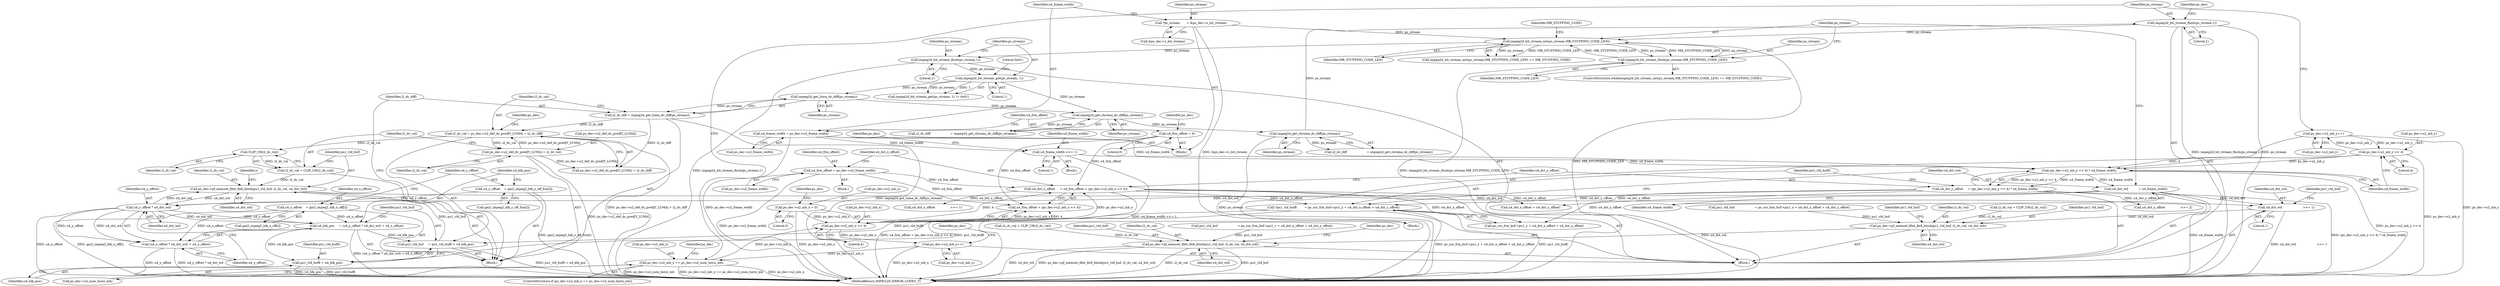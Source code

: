 digraph "1_Android_ffab15eb80630dc799eb410855c93525b75233c3_1@API" {
"1000280" [label="(Call,ps_dec->pf_memset_8bit_8x8_block(pu1_vld_buf, i2_dc_val, u4_dst_wd))"];
"1000251" [label="(Call,pu1_vld_buf     = pu1_vld_buf8 + u4_blk_pos)"];
"1000192" [label="(Call,*pu1_vld_buf8        = ps_cur_frm_buf->pu1_y + u4_dst_x_offset + u4_dst_y_offset)"];
"1000172" [label="(Call,u4_dst_x_offset     = u4_frm_offset + (ps_dec->u2_mb_x << 4))"];
"1000140" [label="(Call,u4_frm_offset = 0)"];
"1000160" [label="(Call,u4_frm_offset = ps_dec->u2_frame_width)"];
"1000176" [label="(Call,ps_dec->u2_mb_x << 4)"];
"1000400" [label="(Call,ps_dec->u2_mb_x = 0)"];
"1000392" [label="(Call,ps_dec->u2_mb_x == ps_dec->u2_num_horiz_mb)"];
"1000371" [label="(Call,ps_dec->u2_mb_x++)"];
"1000182" [label="(Call,u4_dst_y_offset     = (ps_dec->u2_mb_y << 4) * u4_frame_width)"];
"1000184" [label="(Call,(ps_dec->u2_mb_y << 4) * u4_frame_width)"];
"1000185" [label="(Call,ps_dec->u2_mb_y << 4)"];
"1000405" [label="(Call,ps_dec->u2_mb_y++)"];
"1000150" [label="(Call,u4_frame_width <<= 1)"];
"1000134" [label="(Call,u4_frame_width = ps_dec->u2_frame_width)"];
"1000244" [label="(Call,u4_blk_pos     = (u4_y_offset * u4_dst_wd) + u4_x_offset)"];
"1000247" [label="(Call,u4_y_offset * u4_dst_wd)"];
"1000239" [label="(Call,u4_y_offset    = gai2_impeg2_blk_y_off_frm[i])"];
"1000202" [label="(Call,u4_dst_wd           = u4_frame_width)"];
"1000280" [label="(Call,ps_dec->pf_memset_8bit_8x8_block(pu1_vld_buf, i2_dc_val, u4_dst_wd))"];
"1000276" [label="(Call,i2_dc_val = CLIP_U8(i2_dc_val))"];
"1000278" [label="(Call,CLIP_U8(i2_dc_val))"];
"1000260" [label="(Call,i2_dc_val = ps_dec->u2_def_dc_pred[Y_LUMA] + i2_dc_diff)"];
"1000269" [label="(Call,ps_dec->u2_def_dc_pred[Y_LUMA] = i2_dc_val)"];
"1000256" [label="(Call,i2_dc_diff = impeg2d_get_luma_dc_diff(ps_stream))"];
"1000258" [label="(Call,impeg2d_get_luma_dc_diff(ps_stream))"];
"1000219" [label="(Call,impeg2d_bit_stream_get(ps_stream, 1))"];
"1000214" [label="(Call,impeg2d_bit_stream_flush(ps_stream,1))"];
"1000207" [label="(Call,impeg2d_bit_stream_nxt(ps_stream,MB_STUFFING_CODE_LEN))"];
"1000125" [label="(Call,*ps_stream       = &ps_dec->s_bit_stream)"];
"1000409" [label="(Call,impeg2d_bit_stream_flush(ps_stream,1))"];
"1000341" [label="(Call,impeg2d_get_chroma_dc_diff(ps_stream))"];
"1000304" [label="(Call,impeg2d_get_chroma_dc_diff(ps_stream))"];
"1000211" [label="(Call,impeg2d_bit_stream_flush(ps_stream,MB_STUFFING_CODE_LEN))"];
"1000234" [label="(Call,u4_x_offset    = gai2_impeg2_blk_x_off[i])"];
"1000290" [label="(Call,u4_dst_wd                      >>= 1)"];
"1000326" [label="(Call,ps_dec->pf_memset_8bit_8x8_block(pu1_vld_buf, i2_dc_val, u4_dst_wd))"];
"1000363" [label="(Call,ps_dec->pf_memset_8bit_8x8_block(pu1_vld_buf, i2_dc_val, u4_dst_wd))"];
"1000253" [label="(Call,pu1_vld_buf8 + u4_blk_pos)"];
"1000246" [label="(Call,(u4_y_offset * u4_dst_wd) + u4_x_offset)"];
"1000193" [label="(Identifier,pu1_vld_buf8)"];
"1000160" [label="(Call,u4_frm_offset = ps_dec->u2_frame_width)"];
"1000173" [label="(Identifier,u4_dst_x_offset)"];
"1000430" [label="(MethodReturn,IMPEG2D_ERROR_CODES_T)"];
"1000404" [label="(Literal,0)"];
"1000365" [label="(Identifier,i2_dc_val)"];
"1000222" [label="(Literal,0x01)"];
"1000396" [label="(Call,ps_dec->u2_num_horiz_mb)"];
"1000372" [label="(Call,ps_dec->u2_mb_x)"];
"1000216" [label="(Literal,1)"];
"1000341" [label="(Call,impeg2d_get_chroma_dc_diff(ps_stream))"];
"1000174" [label="(Call,u4_frm_offset + (ps_dec->u2_mb_x << 4))"];
"1000269" [label="(Call,ps_dec->u2_def_dc_pred[Y_LUMA] = i2_dc_val)"];
"1000328" [label="(Identifier,i2_dc_val)"];
"1000287" [label="(Call,u4_dst_y_offset                >>= 2)"];
"1000401" [label="(Call,ps_dec->u2_mb_x)"];
"1000149" [label="(Block,)"];
"1000258" [label="(Call,impeg2d_get_luma_dc_diff(ps_stream))"];
"1000329" [label="(Identifier,u4_dst_wd)"];
"1000220" [label="(Identifier,ps_stream)"];
"1000214" [label="(Call,impeg2d_bit_stream_flush(ps_stream,1))"];
"1000291" [label="(Identifier,u4_dst_wd)"];
"1000280" [label="(Call,ps_dec->pf_memset_8bit_8x8_block(pu1_vld_buf, i2_dc_val, u4_dst_wd))"];
"1000392" [label="(Call,ps_dec->u2_mb_x == ps_dec->u2_num_horiz_mb)"];
"1000330" [label="(Call,pu1_vld_buf                     = ps_cur_frm_buf->pu1_v + u4_dst_x_offset + u4_dst_y_offset)"];
"1000186" [label="(Call,ps_dec->u2_mb_y)"];
"1000206" [label="(Call,impeg2d_bit_stream_nxt(ps_stream,MB_STUFFING_CODE_LEN) == MB_STUFFING_CODE)"];
"1000159" [label="(Block,)"];
"1000215" [label="(Identifier,ps_stream)"];
"1000363" [label="(Call,ps_dec->pf_memset_8bit_8x8_block(pu1_vld_buf, i2_dc_val, u4_dst_wd))"];
"1000402" [label="(Identifier,ps_dec)"];
"1000208" [label="(Identifier,ps_stream)"];
"1000194" [label="(Call,ps_cur_frm_buf->pu1_y + u4_dst_x_offset + u4_dst_y_offset)"];
"1000270" [label="(Call,ps_dec->u2_def_dc_pred[Y_LUMA])"];
"1000236" [label="(Call,gai2_impeg2_blk_x_off[i])"];
"1000253" [label="(Call,pu1_vld_buf8 + u4_blk_pos)"];
"1000302" [label="(Call,i2_dc_diff                     = impeg2d_get_chroma_dc_diff(ps_stream))"];
"1000251" [label="(Call,pu1_vld_buf     = pu1_vld_buf8 + u4_blk_pos)"];
"1000272" [label="(Identifier,ps_dec)"];
"1000126" [label="(Identifier,ps_stream)"];
"1000152" [label="(Literal,1)"];
"1000411" [label="(Literal,1)"];
"1000262" [label="(Call,ps_dec->u2_def_dc_pred[Y_LUMA] + i2_dc_diff)"];
"1000190" [label="(Identifier,u4_frame_width)"];
"1000235" [label="(Identifier,u4_x_offset)"];
"1000256" [label="(Call,i2_dc_diff = impeg2d_get_luma_dc_diff(ps_stream))"];
"1000283" [label="(Identifier,u4_dst_wd)"];
"1000304" [label="(Call,impeg2d_get_chroma_dc_diff(ps_stream))"];
"1000213" [label="(Identifier,MB_STUFFING_CODE_LEN)"];
"1000156" [label="(Identifier,ps_dec)"];
"1000284" [label="(Call,u4_dst_x_offset                >>= 1)"];
"1000134" [label="(Call,u4_frame_width = ps_dec->u2_frame_width)"];
"1000405" [label="(Call,ps_dec->u2_mb_y++)"];
"1000391" [label="(ControlStructure,if (ps_dec->u2_mb_x == ps_dec->u2_num_horiz_mb))"];
"1000184" [label="(Call,(ps_dec->u2_mb_y << 4) * u4_frame_width)"];
"1000140" [label="(Call,u4_frm_offset = 0)"];
"1000257" [label="(Identifier,i2_dc_diff)"];
"1000250" [label="(Identifier,u4_x_offset)"];
"1000161" [label="(Identifier,u4_frm_offset)"];
"1000189" [label="(Literal,4)"];
"1000249" [label="(Identifier,u4_dst_wd)"];
"1000212" [label="(Identifier,ps_stream)"];
"1000141" [label="(Identifier,u4_frm_offset)"];
"1000239" [label="(Call,u4_y_offset    = gai2_impeg2_blk_y_off_frm[i])"];
"1000400" [label="(Call,ps_dec->u2_mb_x = 0)"];
"1000281" [label="(Identifier,pu1_vld_buf)"];
"1000218" [label="(Call,impeg2d_bit_stream_get(ps_stream, 1) != 0x01)"];
"1000322" [label="(Call,i2_dc_val = CLIP_U8(i2_dc_val))"];
"1000192" [label="(Call,*pu1_vld_buf8        = ps_cur_frm_buf->pu1_y + u4_dst_x_offset + u4_dst_y_offset)"];
"1000221" [label="(Literal,1)"];
"1000276" [label="(Call,i2_dc_val = CLIP_U8(i2_dc_val))"];
"1000136" [label="(Call,ps_dec->u2_frame_width)"];
"1000151" [label="(Identifier,u4_frame_width)"];
"1000327" [label="(Identifier,pu1_vld_buf)"];
"1000177" [label="(Call,ps_dec->u2_mb_x)"];
"1000255" [label="(Identifier,u4_blk_pos)"];
"1000260" [label="(Call,i2_dc_val = ps_dec->u2_def_dc_pred[Y_LUMA] + i2_dc_diff)"];
"1000244" [label="(Call,u4_blk_pos     = (u4_y_offset * u4_dst_wd) + u4_x_offset)"];
"1000277" [label="(Identifier,i2_dc_val)"];
"1000241" [label="(Call,gai2_impeg2_blk_y_off_frm[i])"];
"1000210" [label="(Identifier,MB_STUFFING_CODE)"];
"1000233" [label="(Block,)"];
"1000366" [label="(Identifier,u4_dst_wd)"];
"1000219" [label="(Call,impeg2d_bit_stream_get(ps_stream, 1))"];
"1000207" [label="(Call,impeg2d_bit_stream_nxt(ps_stream,MB_STUFFING_CODE_LEN))"];
"1000232" [label="(Identifier,i)"];
"1000246" [label="(Call,(u4_y_offset * u4_dst_wd) + u4_x_offset)"];
"1000162" [label="(Call,ps_dec->u2_frame_width)"];
"1000202" [label="(Call,u4_dst_wd           = u4_frame_width)"];
"1000369" [label="(Identifier,ps_dec)"];
"1000275" [label="(Identifier,i2_dc_val)"];
"1000305" [label="(Identifier,ps_stream)"];
"1000379" [label="(Identifier,ps_dec)"];
"1000371" [label="(Call,ps_dec->u2_mb_x++)"];
"1000150" [label="(Call,u4_frame_width <<= 1)"];
"1000125" [label="(Call,*ps_stream       = &ps_dec->s_bit_stream)"];
"1000245" [label="(Identifier,u4_blk_pos)"];
"1000290" [label="(Call,u4_dst_wd                      >>= 1)"];
"1000172" [label="(Call,u4_dst_x_offset     = u4_frm_offset + (ps_dec->u2_mb_x << 4))"];
"1000182" [label="(Call,u4_dst_y_offset     = (ps_dec->u2_mb_y << 4) * u4_frame_width)"];
"1000293" [label="(Call,pu1_vld_buf                     = ps_cur_frm_buf->pu1_u + u4_dst_x_offset + u4_dst_y_offset)"];
"1000204" [label="(Identifier,u4_frame_width)"];
"1000183" [label="(Identifier,u4_dst_y_offset)"];
"1000198" [label="(Call,u4_dst_x_offset + u4_dst_y_offset)"];
"1000247" [label="(Call,u4_y_offset * u4_dst_wd)"];
"1000359" [label="(Call,i2_dc_val = CLIP_U8(i2_dc_val))"];
"1000127" [label="(Call,&ps_dec->s_bit_stream)"];
"1000234" [label="(Call,u4_x_offset    = gai2_impeg2_blk_x_off[i])"];
"1000203" [label="(Identifier,u4_dst_wd)"];
"1000185" [label="(Call,ps_dec->u2_mb_y << 4)"];
"1000407" [label="(Identifier,ps_dec)"];
"1000294" [label="(Identifier,pu1_vld_buf)"];
"1000180" [label="(Literal,4)"];
"1000248" [label="(Identifier,u4_y_offset)"];
"1000292" [label="(Literal,1)"];
"1000240" [label="(Identifier,u4_y_offset)"];
"1000399" [label="(Block,)"];
"1000415" [label="(Identifier,ps_dec)"];
"1000326" [label="(Call,ps_dec->pf_memset_8bit_8x8_block(pu1_vld_buf, i2_dc_val, u4_dst_wd))"];
"1000254" [label="(Identifier,pu1_vld_buf8)"];
"1000339" [label="(Call,i2_dc_diff                     = impeg2d_get_chroma_dc_diff(ps_stream))"];
"1000282" [label="(Identifier,i2_dc_val)"];
"1000342" [label="(Identifier,ps_stream)"];
"1000393" [label="(Call,ps_dec->u2_mb_x)"];
"1000409" [label="(Call,impeg2d_bit_stream_flush(ps_stream,1))"];
"1000410" [label="(Identifier,ps_stream)"];
"1000406" [label="(Call,ps_dec->u2_mb_y)"];
"1000331" [label="(Identifier,pu1_vld_buf)"];
"1000364" [label="(Identifier,pu1_vld_buf)"];
"1000278" [label="(Call,CLIP_U8(i2_dc_val))"];
"1000142" [label="(Literal,0)"];
"1000176" [label="(Call,ps_dec->u2_mb_x << 4)"];
"1000279" [label="(Identifier,i2_dc_val)"];
"1000261" [label="(Identifier,i2_dc_val)"];
"1000205" [label="(ControlStructure,while(impeg2d_bit_stream_nxt(ps_stream,MB_STUFFING_CODE_LEN) == MB_STUFFING_CODE))"];
"1000252" [label="(Identifier,pu1_vld_buf)"];
"1000211" [label="(Call,impeg2d_bit_stream_flush(ps_stream,MB_STUFFING_CODE_LEN))"];
"1000146" [label="(Identifier,ps_dec)"];
"1000259" [label="(Identifier,ps_stream)"];
"1000115" [label="(Block,)"];
"1000209" [label="(Identifier,MB_STUFFING_CODE_LEN)"];
"1000166" [label="(Block,)"];
"1000135" [label="(Identifier,u4_frame_width)"];
"1000280" -> "1000233"  [label="AST: "];
"1000280" -> "1000283"  [label="CFG: "];
"1000281" -> "1000280"  [label="AST: "];
"1000282" -> "1000280"  [label="AST: "];
"1000283" -> "1000280"  [label="AST: "];
"1000232" -> "1000280"  [label="CFG: "];
"1000280" -> "1000247"  [label="DDG: u4_dst_wd"];
"1000251" -> "1000280"  [label="DDG: pu1_vld_buf"];
"1000276" -> "1000280"  [label="DDG: i2_dc_val"];
"1000247" -> "1000280"  [label="DDG: u4_dst_wd"];
"1000280" -> "1000290"  [label="DDG: u4_dst_wd"];
"1000251" -> "1000233"  [label="AST: "];
"1000251" -> "1000253"  [label="CFG: "];
"1000252" -> "1000251"  [label="AST: "];
"1000253" -> "1000251"  [label="AST: "];
"1000257" -> "1000251"  [label="CFG: "];
"1000251" -> "1000430"  [label="DDG: pu1_vld_buf8 + u4_blk_pos"];
"1000192" -> "1000251"  [label="DDG: pu1_vld_buf8"];
"1000244" -> "1000251"  [label="DDG: u4_blk_pos"];
"1000192" -> "1000166"  [label="AST: "];
"1000192" -> "1000194"  [label="CFG: "];
"1000193" -> "1000192"  [label="AST: "];
"1000194" -> "1000192"  [label="AST: "];
"1000203" -> "1000192"  [label="CFG: "];
"1000192" -> "1000430"  [label="DDG: ps_cur_frm_buf->pu1_y + u4_dst_x_offset + u4_dst_y_offset"];
"1000192" -> "1000430"  [label="DDG: pu1_vld_buf8"];
"1000172" -> "1000192"  [label="DDG: u4_dst_x_offset"];
"1000182" -> "1000192"  [label="DDG: u4_dst_y_offset"];
"1000192" -> "1000253"  [label="DDG: pu1_vld_buf8"];
"1000172" -> "1000166"  [label="AST: "];
"1000172" -> "1000174"  [label="CFG: "];
"1000173" -> "1000172"  [label="AST: "];
"1000174" -> "1000172"  [label="AST: "];
"1000183" -> "1000172"  [label="CFG: "];
"1000172" -> "1000430"  [label="DDG: u4_frm_offset + (ps_dec->u2_mb_x << 4)"];
"1000140" -> "1000172"  [label="DDG: u4_frm_offset"];
"1000160" -> "1000172"  [label="DDG: u4_frm_offset"];
"1000176" -> "1000172"  [label="DDG: ps_dec->u2_mb_x"];
"1000176" -> "1000172"  [label="DDG: 4"];
"1000172" -> "1000194"  [label="DDG: u4_dst_x_offset"];
"1000172" -> "1000198"  [label="DDG: u4_dst_x_offset"];
"1000172" -> "1000284"  [label="DDG: u4_dst_x_offset"];
"1000140" -> "1000115"  [label="AST: "];
"1000140" -> "1000142"  [label="CFG: "];
"1000141" -> "1000140"  [label="AST: "];
"1000142" -> "1000140"  [label="AST: "];
"1000146" -> "1000140"  [label="CFG: "];
"1000140" -> "1000174"  [label="DDG: u4_frm_offset"];
"1000160" -> "1000159"  [label="AST: "];
"1000160" -> "1000162"  [label="CFG: "];
"1000161" -> "1000160"  [label="AST: "];
"1000162" -> "1000160"  [label="AST: "];
"1000173" -> "1000160"  [label="CFG: "];
"1000160" -> "1000430"  [label="DDG: ps_dec->u2_frame_width"];
"1000160" -> "1000174"  [label="DDG: u4_frm_offset"];
"1000176" -> "1000174"  [label="AST: "];
"1000176" -> "1000180"  [label="CFG: "];
"1000177" -> "1000176"  [label="AST: "];
"1000180" -> "1000176"  [label="AST: "];
"1000174" -> "1000176"  [label="CFG: "];
"1000176" -> "1000174"  [label="DDG: ps_dec->u2_mb_x"];
"1000176" -> "1000174"  [label="DDG: 4"];
"1000400" -> "1000176"  [label="DDG: ps_dec->u2_mb_x"];
"1000392" -> "1000176"  [label="DDG: ps_dec->u2_mb_x"];
"1000176" -> "1000371"  [label="DDG: ps_dec->u2_mb_x"];
"1000400" -> "1000399"  [label="AST: "];
"1000400" -> "1000404"  [label="CFG: "];
"1000401" -> "1000400"  [label="AST: "];
"1000404" -> "1000400"  [label="AST: "];
"1000407" -> "1000400"  [label="CFG: "];
"1000400" -> "1000430"  [label="DDG: ps_dec->u2_mb_x"];
"1000392" -> "1000391"  [label="AST: "];
"1000392" -> "1000396"  [label="CFG: "];
"1000393" -> "1000392"  [label="AST: "];
"1000396" -> "1000392"  [label="AST: "];
"1000402" -> "1000392"  [label="CFG: "];
"1000410" -> "1000392"  [label="CFG: "];
"1000392" -> "1000430"  [label="DDG: ps_dec->u2_num_horiz_mb"];
"1000392" -> "1000430"  [label="DDG: ps_dec->u2_mb_x == ps_dec->u2_num_horiz_mb"];
"1000392" -> "1000430"  [label="DDG: ps_dec->u2_mb_x"];
"1000371" -> "1000392"  [label="DDG: ps_dec->u2_mb_x"];
"1000371" -> "1000166"  [label="AST: "];
"1000371" -> "1000372"  [label="CFG: "];
"1000372" -> "1000371"  [label="AST: "];
"1000379" -> "1000371"  [label="CFG: "];
"1000371" -> "1000430"  [label="DDG: ps_dec->u2_mb_x"];
"1000182" -> "1000166"  [label="AST: "];
"1000182" -> "1000184"  [label="CFG: "];
"1000183" -> "1000182"  [label="AST: "];
"1000184" -> "1000182"  [label="AST: "];
"1000193" -> "1000182"  [label="CFG: "];
"1000182" -> "1000430"  [label="DDG: (ps_dec->u2_mb_y << 4) * u4_frame_width"];
"1000184" -> "1000182"  [label="DDG: ps_dec->u2_mb_y << 4"];
"1000184" -> "1000182"  [label="DDG: u4_frame_width"];
"1000182" -> "1000194"  [label="DDG: u4_dst_y_offset"];
"1000182" -> "1000198"  [label="DDG: u4_dst_y_offset"];
"1000182" -> "1000287"  [label="DDG: u4_dst_y_offset"];
"1000184" -> "1000190"  [label="CFG: "];
"1000185" -> "1000184"  [label="AST: "];
"1000190" -> "1000184"  [label="AST: "];
"1000184" -> "1000430"  [label="DDG: ps_dec->u2_mb_y << 4"];
"1000185" -> "1000184"  [label="DDG: ps_dec->u2_mb_y"];
"1000185" -> "1000184"  [label="DDG: 4"];
"1000150" -> "1000184"  [label="DDG: u4_frame_width"];
"1000134" -> "1000184"  [label="DDG: u4_frame_width"];
"1000184" -> "1000202"  [label="DDG: u4_frame_width"];
"1000185" -> "1000189"  [label="CFG: "];
"1000186" -> "1000185"  [label="AST: "];
"1000189" -> "1000185"  [label="AST: "];
"1000190" -> "1000185"  [label="CFG: "];
"1000185" -> "1000430"  [label="DDG: ps_dec->u2_mb_y"];
"1000405" -> "1000185"  [label="DDG: ps_dec->u2_mb_y"];
"1000185" -> "1000405"  [label="DDG: ps_dec->u2_mb_y"];
"1000405" -> "1000399"  [label="AST: "];
"1000405" -> "1000406"  [label="CFG: "];
"1000406" -> "1000405"  [label="AST: "];
"1000410" -> "1000405"  [label="CFG: "];
"1000405" -> "1000430"  [label="DDG: ps_dec->u2_mb_y"];
"1000150" -> "1000149"  [label="AST: "];
"1000150" -> "1000152"  [label="CFG: "];
"1000151" -> "1000150"  [label="AST: "];
"1000152" -> "1000150"  [label="AST: "];
"1000156" -> "1000150"  [label="CFG: "];
"1000150" -> "1000430"  [label="DDG: u4_frame_width <<= 1"];
"1000134" -> "1000150"  [label="DDG: u4_frame_width"];
"1000134" -> "1000115"  [label="AST: "];
"1000134" -> "1000136"  [label="CFG: "];
"1000135" -> "1000134"  [label="AST: "];
"1000136" -> "1000134"  [label="AST: "];
"1000141" -> "1000134"  [label="CFG: "];
"1000134" -> "1000430"  [label="DDG: ps_dec->u2_frame_width"];
"1000244" -> "1000233"  [label="AST: "];
"1000244" -> "1000246"  [label="CFG: "];
"1000245" -> "1000244"  [label="AST: "];
"1000246" -> "1000244"  [label="AST: "];
"1000252" -> "1000244"  [label="CFG: "];
"1000244" -> "1000430"  [label="DDG: (u4_y_offset * u4_dst_wd) + u4_x_offset"];
"1000247" -> "1000244"  [label="DDG: u4_y_offset"];
"1000247" -> "1000244"  [label="DDG: u4_dst_wd"];
"1000234" -> "1000244"  [label="DDG: u4_x_offset"];
"1000244" -> "1000253"  [label="DDG: u4_blk_pos"];
"1000247" -> "1000246"  [label="AST: "];
"1000247" -> "1000249"  [label="CFG: "];
"1000248" -> "1000247"  [label="AST: "];
"1000249" -> "1000247"  [label="AST: "];
"1000250" -> "1000247"  [label="CFG: "];
"1000247" -> "1000430"  [label="DDG: u4_y_offset"];
"1000247" -> "1000246"  [label="DDG: u4_y_offset"];
"1000247" -> "1000246"  [label="DDG: u4_dst_wd"];
"1000239" -> "1000247"  [label="DDG: u4_y_offset"];
"1000202" -> "1000247"  [label="DDG: u4_dst_wd"];
"1000239" -> "1000233"  [label="AST: "];
"1000239" -> "1000241"  [label="CFG: "];
"1000240" -> "1000239"  [label="AST: "];
"1000241" -> "1000239"  [label="AST: "];
"1000245" -> "1000239"  [label="CFG: "];
"1000239" -> "1000430"  [label="DDG: gai2_impeg2_blk_y_off_frm[i]"];
"1000202" -> "1000166"  [label="AST: "];
"1000202" -> "1000204"  [label="CFG: "];
"1000203" -> "1000202"  [label="AST: "];
"1000204" -> "1000202"  [label="AST: "];
"1000208" -> "1000202"  [label="CFG: "];
"1000202" -> "1000430"  [label="DDG: u4_frame_width"];
"1000202" -> "1000290"  [label="DDG: u4_dst_wd"];
"1000276" -> "1000233"  [label="AST: "];
"1000276" -> "1000278"  [label="CFG: "];
"1000277" -> "1000276"  [label="AST: "];
"1000278" -> "1000276"  [label="AST: "];
"1000281" -> "1000276"  [label="CFG: "];
"1000278" -> "1000276"  [label="DDG: i2_dc_val"];
"1000278" -> "1000279"  [label="CFG: "];
"1000279" -> "1000278"  [label="AST: "];
"1000260" -> "1000278"  [label="DDG: i2_dc_val"];
"1000260" -> "1000233"  [label="AST: "];
"1000260" -> "1000262"  [label="CFG: "];
"1000261" -> "1000260"  [label="AST: "];
"1000262" -> "1000260"  [label="AST: "];
"1000272" -> "1000260"  [label="CFG: "];
"1000260" -> "1000430"  [label="DDG: ps_dec->u2_def_dc_pred[Y_LUMA] + i2_dc_diff"];
"1000269" -> "1000260"  [label="DDG: ps_dec->u2_def_dc_pred[Y_LUMA]"];
"1000256" -> "1000260"  [label="DDG: i2_dc_diff"];
"1000260" -> "1000269"  [label="DDG: i2_dc_val"];
"1000269" -> "1000233"  [label="AST: "];
"1000269" -> "1000275"  [label="CFG: "];
"1000270" -> "1000269"  [label="AST: "];
"1000275" -> "1000269"  [label="AST: "];
"1000277" -> "1000269"  [label="CFG: "];
"1000269" -> "1000430"  [label="DDG: ps_dec->u2_def_dc_pred[Y_LUMA]"];
"1000269" -> "1000262"  [label="DDG: ps_dec->u2_def_dc_pred[Y_LUMA]"];
"1000256" -> "1000233"  [label="AST: "];
"1000256" -> "1000258"  [label="CFG: "];
"1000257" -> "1000256"  [label="AST: "];
"1000258" -> "1000256"  [label="AST: "];
"1000261" -> "1000256"  [label="CFG: "];
"1000256" -> "1000430"  [label="DDG: impeg2d_get_luma_dc_diff(ps_stream)"];
"1000258" -> "1000256"  [label="DDG: ps_stream"];
"1000256" -> "1000262"  [label="DDG: i2_dc_diff"];
"1000258" -> "1000259"  [label="CFG: "];
"1000259" -> "1000258"  [label="AST: "];
"1000219" -> "1000258"  [label="DDG: ps_stream"];
"1000258" -> "1000304"  [label="DDG: ps_stream"];
"1000219" -> "1000218"  [label="AST: "];
"1000219" -> "1000221"  [label="CFG: "];
"1000220" -> "1000219"  [label="AST: "];
"1000221" -> "1000219"  [label="AST: "];
"1000222" -> "1000219"  [label="CFG: "];
"1000219" -> "1000218"  [label="DDG: ps_stream"];
"1000219" -> "1000218"  [label="DDG: 1"];
"1000214" -> "1000219"  [label="DDG: ps_stream"];
"1000219" -> "1000304"  [label="DDG: ps_stream"];
"1000214" -> "1000166"  [label="AST: "];
"1000214" -> "1000216"  [label="CFG: "];
"1000215" -> "1000214"  [label="AST: "];
"1000216" -> "1000214"  [label="AST: "];
"1000220" -> "1000214"  [label="CFG: "];
"1000214" -> "1000430"  [label="DDG: impeg2d_bit_stream_flush(ps_stream,1)"];
"1000207" -> "1000214"  [label="DDG: ps_stream"];
"1000207" -> "1000206"  [label="AST: "];
"1000207" -> "1000209"  [label="CFG: "];
"1000208" -> "1000207"  [label="AST: "];
"1000209" -> "1000207"  [label="AST: "];
"1000210" -> "1000207"  [label="CFG: "];
"1000207" -> "1000430"  [label="DDG: MB_STUFFING_CODE_LEN"];
"1000207" -> "1000206"  [label="DDG: ps_stream"];
"1000207" -> "1000206"  [label="DDG: MB_STUFFING_CODE_LEN"];
"1000125" -> "1000207"  [label="DDG: ps_stream"];
"1000409" -> "1000207"  [label="DDG: ps_stream"];
"1000211" -> "1000207"  [label="DDG: ps_stream"];
"1000211" -> "1000207"  [label="DDG: MB_STUFFING_CODE_LEN"];
"1000207" -> "1000211"  [label="DDG: ps_stream"];
"1000207" -> "1000211"  [label="DDG: MB_STUFFING_CODE_LEN"];
"1000125" -> "1000115"  [label="AST: "];
"1000125" -> "1000127"  [label="CFG: "];
"1000126" -> "1000125"  [label="AST: "];
"1000127" -> "1000125"  [label="AST: "];
"1000135" -> "1000125"  [label="CFG: "];
"1000125" -> "1000430"  [label="DDG: &ps_dec->s_bit_stream"];
"1000409" -> "1000166"  [label="AST: "];
"1000409" -> "1000411"  [label="CFG: "];
"1000410" -> "1000409"  [label="AST: "];
"1000411" -> "1000409"  [label="AST: "];
"1000415" -> "1000409"  [label="CFG: "];
"1000409" -> "1000430"  [label="DDG: impeg2d_bit_stream_flush(ps_stream,1)"];
"1000409" -> "1000430"  [label="DDG: ps_stream"];
"1000341" -> "1000409"  [label="DDG: ps_stream"];
"1000341" -> "1000339"  [label="AST: "];
"1000341" -> "1000342"  [label="CFG: "];
"1000342" -> "1000341"  [label="AST: "];
"1000339" -> "1000341"  [label="CFG: "];
"1000341" -> "1000430"  [label="DDG: ps_stream"];
"1000341" -> "1000339"  [label="DDG: ps_stream"];
"1000304" -> "1000341"  [label="DDG: ps_stream"];
"1000304" -> "1000302"  [label="AST: "];
"1000304" -> "1000305"  [label="CFG: "];
"1000305" -> "1000304"  [label="AST: "];
"1000302" -> "1000304"  [label="CFG: "];
"1000304" -> "1000302"  [label="DDG: ps_stream"];
"1000211" -> "1000205"  [label="AST: "];
"1000211" -> "1000213"  [label="CFG: "];
"1000212" -> "1000211"  [label="AST: "];
"1000213" -> "1000211"  [label="AST: "];
"1000208" -> "1000211"  [label="CFG: "];
"1000211" -> "1000430"  [label="DDG: impeg2d_bit_stream_flush(ps_stream,MB_STUFFING_CODE_LEN)"];
"1000234" -> "1000233"  [label="AST: "];
"1000234" -> "1000236"  [label="CFG: "];
"1000235" -> "1000234"  [label="AST: "];
"1000236" -> "1000234"  [label="AST: "];
"1000240" -> "1000234"  [label="CFG: "];
"1000234" -> "1000430"  [label="DDG: gai2_impeg2_blk_x_off[i]"];
"1000234" -> "1000246"  [label="DDG: u4_x_offset"];
"1000290" -> "1000166"  [label="AST: "];
"1000290" -> "1000292"  [label="CFG: "];
"1000291" -> "1000290"  [label="AST: "];
"1000292" -> "1000290"  [label="AST: "];
"1000294" -> "1000290"  [label="CFG: "];
"1000290" -> "1000430"  [label="DDG: u4_dst_wd                      >>= 1"];
"1000290" -> "1000326"  [label="DDG: u4_dst_wd"];
"1000326" -> "1000166"  [label="AST: "];
"1000326" -> "1000329"  [label="CFG: "];
"1000327" -> "1000326"  [label="AST: "];
"1000328" -> "1000326"  [label="AST: "];
"1000329" -> "1000326"  [label="AST: "];
"1000331" -> "1000326"  [label="CFG: "];
"1000293" -> "1000326"  [label="DDG: pu1_vld_buf"];
"1000322" -> "1000326"  [label="DDG: i2_dc_val"];
"1000326" -> "1000363"  [label="DDG: u4_dst_wd"];
"1000363" -> "1000166"  [label="AST: "];
"1000363" -> "1000366"  [label="CFG: "];
"1000364" -> "1000363"  [label="AST: "];
"1000365" -> "1000363"  [label="AST: "];
"1000366" -> "1000363"  [label="AST: "];
"1000369" -> "1000363"  [label="CFG: "];
"1000363" -> "1000430"  [label="DDG: i2_dc_val"];
"1000363" -> "1000430"  [label="DDG: pu1_vld_buf"];
"1000363" -> "1000430"  [label="DDG: u4_dst_wd"];
"1000363" -> "1000430"  [label="DDG: ps_dec->pf_memset_8bit_8x8_block(pu1_vld_buf, i2_dc_val, u4_dst_wd)"];
"1000330" -> "1000363"  [label="DDG: pu1_vld_buf"];
"1000359" -> "1000363"  [label="DDG: i2_dc_val"];
"1000253" -> "1000255"  [label="CFG: "];
"1000254" -> "1000253"  [label="AST: "];
"1000255" -> "1000253"  [label="AST: "];
"1000253" -> "1000430"  [label="DDG: u4_blk_pos"];
"1000253" -> "1000430"  [label="DDG: pu1_vld_buf8"];
"1000246" -> "1000250"  [label="CFG: "];
"1000250" -> "1000246"  [label="AST: "];
"1000246" -> "1000430"  [label="DDG: u4_x_offset"];
"1000246" -> "1000430"  [label="DDG: u4_y_offset * u4_dst_wd"];
}
